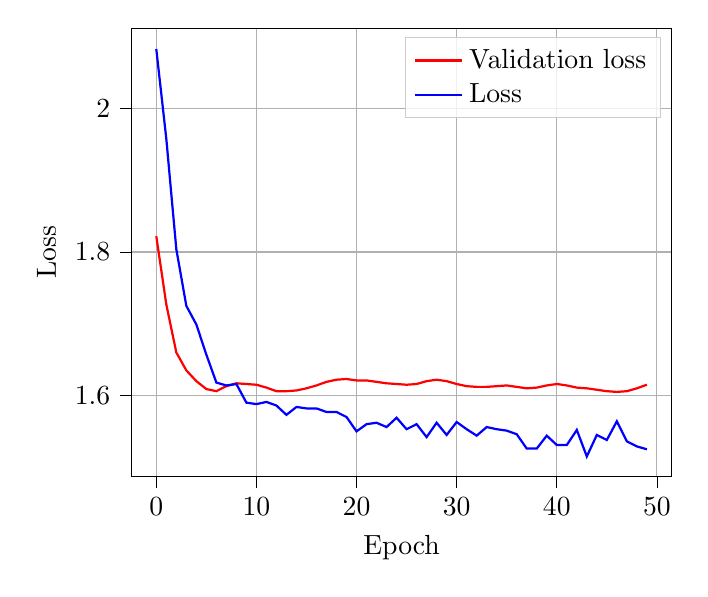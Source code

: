 % This file was created with tikzplotlib v0.9.16.
\begin{tikzpicture}

\begin{axis}[
legend cell align={left},
legend style={fill opacity=0.8, draw opacity=1, text opacity=1, draw=white!80!black},
tick align=outside,
tick pos=left,
x grid style={white!69.02!black},
xlabel={Epoch},
xmajorgrids,
xmin=-2.45, xmax=51.45,
xminorgrids,
xtick style={color=black},
y grid style={white!69.02!black},
ylabel={Loss},
ymajorgrids,
ymin=1.487, ymax=2.112,
yminorgrids,
ytick style={color=black}
]
\addplot [thick, red]
table {%
0 1.822
1 1.727
2 1.66
3 1.635
4 1.62
5 1.609
6 1.606
7 1.613
8 1.617
9 1.616
10 1.615
11 1.611
12 1.606
13 1.606
14 1.607
15 1.61
16 1.614
17 1.619
18 1.622
19 1.623
20 1.621
21 1.621
22 1.619
23 1.617
24 1.616
25 1.615
26 1.616
27 1.62
28 1.622
29 1.62
30 1.616
31 1.613
32 1.612
33 1.612
34 1.613
35 1.614
36 1.612
37 1.61
38 1.611
39 1.614
40 1.616
41 1.614
42 1.611
43 1.61
44 1.608
45 1.606
46 1.605
47 1.606
48 1.61
49 1.615
};
\addlegendentry{Validation loss}
\addplot [thick, blue]
table {%
0 2.083
1 1.958
2 1.804
3 1.725
4 1.699
5 1.657
6 1.618
7 1.614
8 1.616
9 1.59
10 1.588
11 1.591
12 1.586
13 1.573
14 1.584
15 1.582
16 1.582
17 1.577
18 1.577
19 1.57
20 1.55
21 1.56
22 1.562
23 1.556
24 1.569
25 1.553
26 1.56
27 1.542
28 1.562
29 1.545
30 1.563
31 1.553
32 1.544
33 1.556
34 1.553
35 1.551
36 1.546
37 1.526
38 1.526
39 1.544
40 1.531
41 1.531
42 1.552
43 1.515
44 1.545
45 1.538
46 1.564
47 1.536
48 1.529
49 1.525
};
\addlegendentry{Loss}
\end{axis}

\end{tikzpicture}
